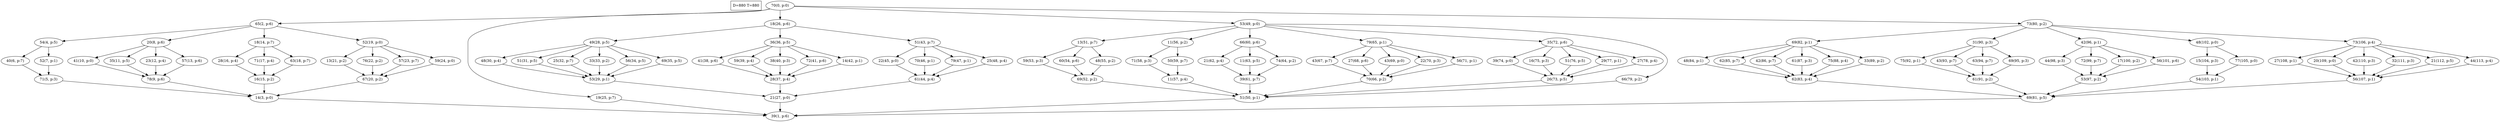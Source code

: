 digraph Task {
i [shape=box, label="D=880 T=880"]; 
0 [label="70(0, p:0)"];
1 [label="39(1, p:6)"];
2 [label="65(2, p:6)"];
3 [label="14(3, p:0)"];
4 [label="54(4, p:5)"];
5 [label="71(5, p:3)"];
6 [label="40(6, p:7)"];
7 [label="52(7, p:1)"];
8 [label="20(8, p:6)"];
9 [label="78(9, p:6)"];
10 [label="41(10, p:0)"];
11 [label="35(11, p:5)"];
12 [label="23(12, p:4)"];
13 [label="57(13, p:6)"];
14 [label="18(14, p:7)"];
15 [label="16(15, p:2)"];
16 [label="28(16, p:4)"];
17 [label="71(17, p:4)"];
18 [label="63(18, p:7)"];
19 [label="52(19, p:0)"];
20 [label="67(20, p:2)"];
21 [label="13(21, p:2)"];
22 [label="76(22, p:2)"];
23 [label="57(23, p:7)"];
24 [label="59(24, p:0)"];
25 [label="19(25, p:7)"];
26 [label="18(26, p:6)"];
27 [label="21(27, p:0)"];
28 [label="49(28, p:5)"];
29 [label="53(29, p:1)"];
30 [label="48(30, p:4)"];
31 [label="51(31, p:5)"];
32 [label="25(32, p:7)"];
33 [label="33(33, p:2)"];
34 [label="56(34, p:5)"];
35 [label="69(35, p:5)"];
36 [label="36(36, p:5)"];
37 [label="28(37, p:4)"];
38 [label="41(38, p:6)"];
39 [label="59(39, p:4)"];
40 [label="38(40, p:3)"];
41 [label="72(41, p:6)"];
42 [label="14(42, p:1)"];
43 [label="51(43, p:7)"];
44 [label="61(44, p:4)"];
45 [label="22(45, p:0)"];
46 [label="70(46, p:1)"];
47 [label="79(47, p:1)"];
48 [label="25(48, p:4)"];
49 [label="53(49, p:0)"];
50 [label="51(50, p:1)"];
51 [label="13(51, p:7)"];
52 [label="69(52, p:2)"];
53 [label="59(53, p:3)"];
54 [label="60(54, p:6)"];
55 [label="48(55, p:2)"];
56 [label="11(56, p:2)"];
57 [label="11(57, p:4)"];
58 [label="71(58, p:3)"];
59 [label="50(59, p:7)"];
60 [label="66(60, p:6)"];
61 [label="39(61, p:7)"];
62 [label="21(62, p:4)"];
63 [label="11(63, p:5)"];
64 [label="74(64, p:2)"];
65 [label="79(65, p:1)"];
66 [label="70(66, p:2)"];
67 [label="43(67, p:7)"];
68 [label="27(68, p:6)"];
69 [label="43(69, p:0)"];
70 [label="22(70, p:3)"];
71 [label="56(71, p:1)"];
72 [label="35(72, p:6)"];
73 [label="26(73, p:5)"];
74 [label="39(74, p:0)"];
75 [label="16(75, p:3)"];
76 [label="51(76, p:5)"];
77 [label="29(77, p:1)"];
78 [label="27(78, p:4)"];
79 [label="66(79, p:2)"];
80 [label="73(80, p:2)"];
81 [label="69(81, p:5)"];
82 [label="69(82, p:1)"];
83 [label="62(83, p:4)"];
84 [label="48(84, p:1)"];
85 [label="62(85, p:7)"];
86 [label="42(86, p:7)"];
87 [label="61(87, p:3)"];
88 [label="75(88, p:4)"];
89 [label="33(89, p:2)"];
90 [label="31(90, p:3)"];
91 [label="61(91, p:2)"];
92 [label="75(92, p:1)"];
93 [label="43(93, p:7)"];
94 [label="63(94, p:7)"];
95 [label="69(95, p:3)"];
96 [label="42(96, p:1)"];
97 [label="53(97, p:2)"];
98 [label="44(98, p:3)"];
99 [label="72(99, p:7)"];
100 [label="17(100, p:2)"];
101 [label="56(101, p:6)"];
102 [label="48(102, p:0)"];
103 [label="54(103, p:1)"];
104 [label="15(104, p:3)"];
105 [label="77(105, p:0)"];
106 [label="73(106, p:4)"];
107 [label="56(107, p:1)"];
108 [label="27(108, p:1)"];
109 [label="20(109, p:0)"];
110 [label="42(110, p:3)"];
111 [label="32(111, p:3)"];
112 [label="21(112, p:5)"];
113 [label="44(113, p:4)"];
0 -> 2;
0 -> 25;
0 -> 26;
0 -> 49;
0 -> 80;
2 -> 4;
2 -> 8;
2 -> 14;
2 -> 19;
3 -> 1;
4 -> 6;
4 -> 7;
5 -> 3;
6 -> 5;
7 -> 5;
8 -> 10;
8 -> 11;
8 -> 12;
8 -> 13;
9 -> 3;
10 -> 9;
11 -> 9;
12 -> 9;
13 -> 9;
14 -> 16;
14 -> 17;
14 -> 18;
15 -> 3;
16 -> 15;
17 -> 15;
18 -> 15;
19 -> 21;
19 -> 22;
19 -> 23;
19 -> 24;
20 -> 3;
21 -> 20;
22 -> 20;
23 -> 20;
24 -> 20;
25 -> 1;
26 -> 28;
26 -> 36;
26 -> 43;
27 -> 1;
28 -> 30;
28 -> 31;
28 -> 32;
28 -> 33;
28 -> 34;
28 -> 35;
29 -> 27;
30 -> 29;
31 -> 29;
32 -> 29;
33 -> 29;
34 -> 29;
35 -> 29;
36 -> 38;
36 -> 39;
36 -> 40;
36 -> 41;
36 -> 42;
37 -> 27;
38 -> 37;
39 -> 37;
40 -> 37;
41 -> 37;
42 -> 37;
43 -> 45;
43 -> 46;
43 -> 47;
43 -> 48;
44 -> 27;
45 -> 44;
46 -> 44;
47 -> 44;
48 -> 44;
49 -> 51;
49 -> 56;
49 -> 60;
49 -> 65;
49 -> 72;
49 -> 79;
50 -> 1;
51 -> 53;
51 -> 54;
51 -> 55;
52 -> 50;
53 -> 52;
54 -> 52;
55 -> 52;
56 -> 58;
56 -> 59;
57 -> 50;
58 -> 57;
59 -> 57;
60 -> 62;
60 -> 63;
60 -> 64;
61 -> 50;
62 -> 61;
63 -> 61;
64 -> 61;
65 -> 67;
65 -> 68;
65 -> 69;
65 -> 70;
65 -> 71;
66 -> 50;
67 -> 66;
68 -> 66;
69 -> 66;
70 -> 66;
71 -> 66;
72 -> 74;
72 -> 75;
72 -> 76;
72 -> 77;
72 -> 78;
73 -> 50;
74 -> 73;
75 -> 73;
76 -> 73;
77 -> 73;
78 -> 73;
79 -> 50;
80 -> 82;
80 -> 90;
80 -> 96;
80 -> 102;
80 -> 106;
81 -> 1;
82 -> 84;
82 -> 85;
82 -> 86;
82 -> 87;
82 -> 88;
82 -> 89;
83 -> 81;
84 -> 83;
85 -> 83;
86 -> 83;
87 -> 83;
88 -> 83;
89 -> 83;
90 -> 92;
90 -> 93;
90 -> 94;
90 -> 95;
91 -> 81;
92 -> 91;
93 -> 91;
94 -> 91;
95 -> 91;
96 -> 98;
96 -> 99;
96 -> 100;
96 -> 101;
97 -> 81;
98 -> 97;
99 -> 97;
100 -> 97;
101 -> 97;
102 -> 104;
102 -> 105;
103 -> 81;
104 -> 103;
105 -> 103;
106 -> 108;
106 -> 109;
106 -> 110;
106 -> 111;
106 -> 112;
106 -> 113;
107 -> 81;
108 -> 107;
109 -> 107;
110 -> 107;
111 -> 107;
112 -> 107;
113 -> 107;
}